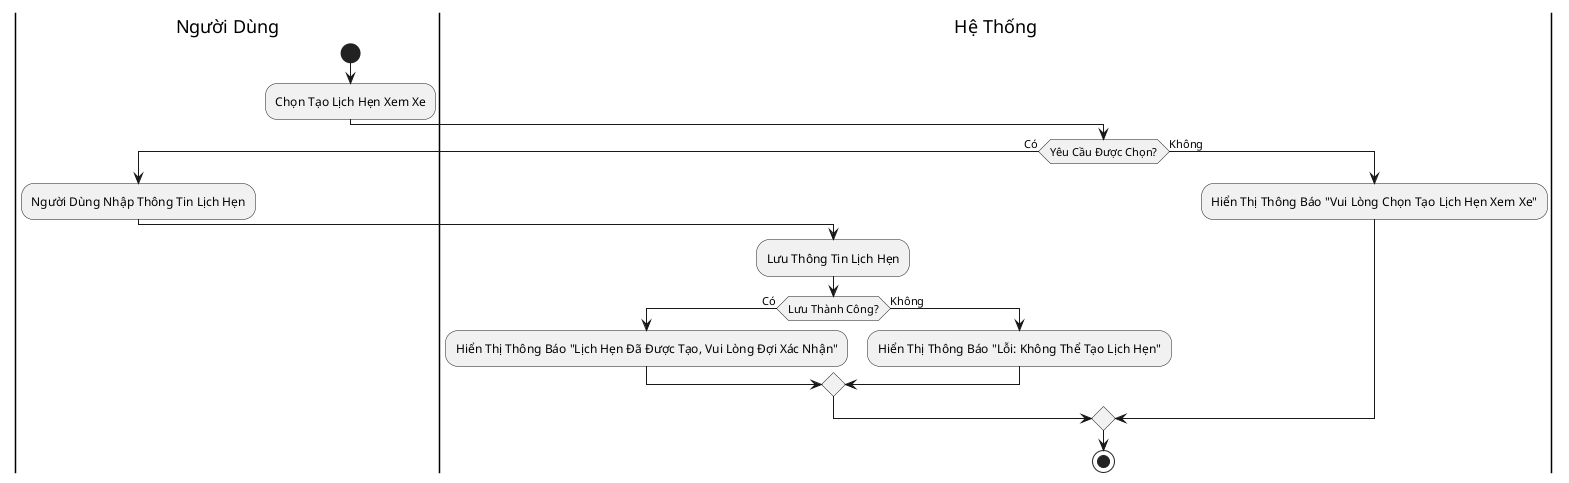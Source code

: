 @startuml
|Người Dùng|
start
:Chọn Tạo Lịch Hẹn Xem Xe;
|Hệ Thống|
if (Yêu Cầu Được Chọn?) then (Có)
  |Người Dùng|
  :Người Dùng Nhập Thông Tin Lịch Hẹn;
  |Hệ Thống|
  :Lưu Thông Tin Lịch Hẹn;
  if (Lưu Thành Công?) then (Có)
    :Hiển Thị Thông Báo "Lịch Hẹn Đã Được Tạo, Vui Lòng Đợi Xác Nhận";
  else (Không)
    :Hiển Thị Thông Báo "Lỗi: Không Thể Tạo Lịch Hẹn";
  endif
  |Hệ Thống|
else (Không)
  :Hiển Thị Thông Báo "Vui Lòng Chọn Tạo Lịch Hẹn Xem Xe";
endif
stop
@enduml